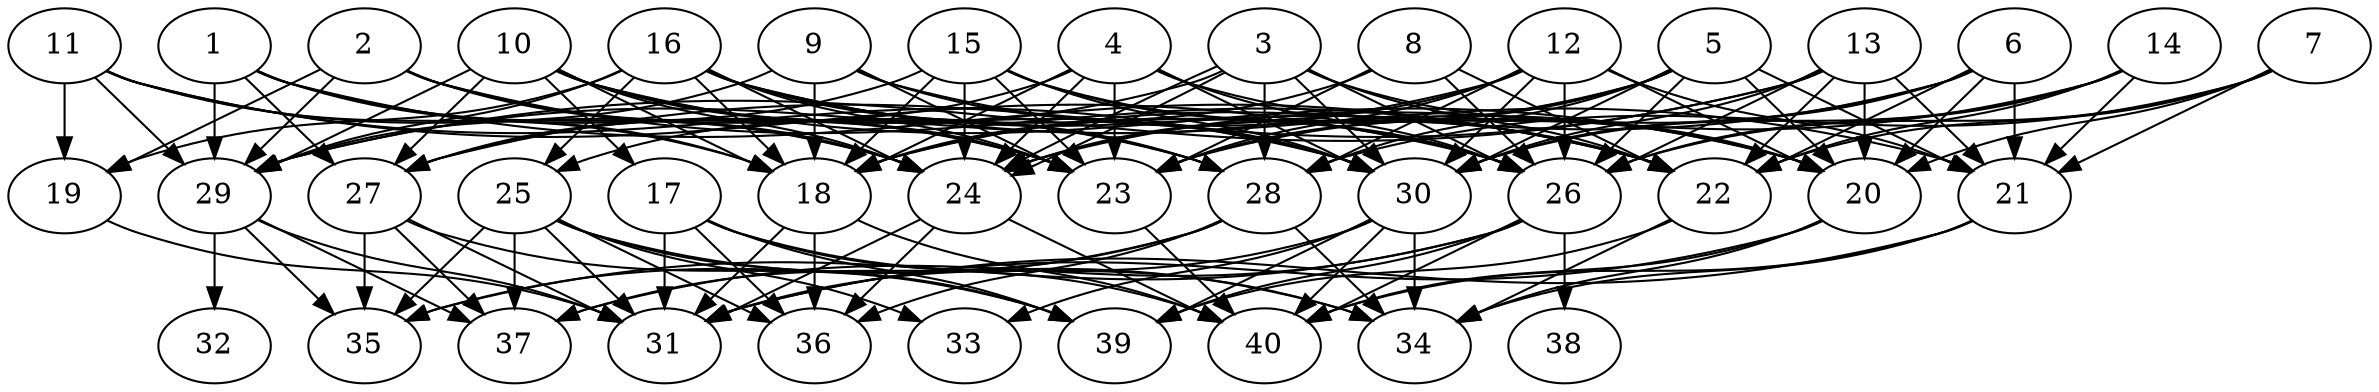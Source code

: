 // DAG (tier=3-complex, mode=data, n=40, ccr=0.522, fat=0.847, density=0.745, regular=0.311, jump=0.289, mindata=4194304, maxdata=33554432)
// DAG automatically generated by daggen at Sun Aug 24 16:33:35 2025
// /home/ermia/Project/Environments/daggen/bin/daggen --dot --ccr 0.522 --fat 0.847 --regular 0.311 --density 0.745 --jump 0.289 --mindata 4194304 --maxdata 33554432 -n 40 
digraph G {
  1 [size="15986675250461119873024", alpha="0.10", expect_size="7993337625230559936512"]
  1 -> 18 [size ="5076862745182208"]
  1 -> 22 [size ="5076862745182208"]
  1 -> 23 [size ="5076862745182208"]
  1 -> 24 [size ="5076862745182208"]
  1 -> 27 [size ="5076862745182208"]
  1 -> 29 [size ="5076862745182208"]
  2 [size="20271785544999364", alpha="0.10", expect_size="10135892772499682"]
  2 -> 19 [size ="1617499749613568"]
  2 -> 22 [size ="1617499749613568"]
  2 -> 23 [size ="1617499749613568"]
  2 -> 24 [size ="1617499749613568"]
  2 -> 28 [size ="1617499749613568"]
  2 -> 29 [size ="1617499749613568"]
  3 [size="1049763373907968000000", alpha="0.08", expect_size="524881686953984000000"]
  3 -> 20 [size ="826325073920000"]
  3 -> 22 [size ="826325073920000"]
  3 -> 24 [size ="826325073920000"]
  3 -> 24 [size ="826325073920000"]
  3 -> 26 [size ="826325073920000"]
  3 -> 27 [size ="826325073920000"]
  3 -> 28 [size ="826325073920000"]
  3 -> 30 [size ="826325073920000"]
  4 [size="8407568809920251904", alpha="0.06", expect_size="4203784404960125952"]
  4 -> 18 [size ="4792057759531008"]
  4 -> 20 [size ="4792057759531008"]
  4 -> 23 [size ="4792057759531008"]
  4 -> 24 [size ="4792057759531008"]
  4 -> 25 [size ="4792057759531008"]
  4 -> 26 [size ="4792057759531008"]
  4 -> 30 [size ="4792057759531008"]
  5 [size="21393137957015084", alpha="0.09", expect_size="10696568978507542"]
  5 -> 18 [size ="1151655961690112"]
  5 -> 20 [size ="1151655961690112"]
  5 -> 21 [size ="1151655961690112"]
  5 -> 23 [size ="1151655961690112"]
  5 -> 24 [size ="1151655961690112"]
  5 -> 26 [size ="1151655961690112"]
  5 -> 28 [size ="1151655961690112"]
  5 -> 30 [size ="1151655961690112"]
  6 [size="252675403955115840", alpha="0.00", expect_size="126337701977557920"]
  6 -> 18 [size ="4003810531868672"]
  6 -> 20 [size ="4003810531868672"]
  6 -> 21 [size ="4003810531868672"]
  6 -> 22 [size ="4003810531868672"]
  6 -> 23 [size ="4003810531868672"]
  6 -> 30 [size ="4003810531868672"]
  7 [size="217836861396311680", alpha="0.15", expect_size="108918430698155840"]
  7 -> 20 [size ="4181303972855808"]
  7 -> 21 [size ="4181303972855808"]
  7 -> 22 [size ="4181303972855808"]
  7 -> 26 [size ="4181303972855808"]
  7 -> 28 [size ="4181303972855808"]
  8 [size="20568390961528720", alpha="0.17", expect_size="10284195480764360"]
  8 -> 18 [size ="455890511593472"]
  8 -> 22 [size ="455890511593472"]
  8 -> 23 [size ="455890511593472"]
  8 -> 26 [size ="455890511593472"]
  9 [size="53432638948907104", alpha="0.12", expect_size="26716319474453552"]
  9 -> 18 [size ="1232239538995200"]
  9 -> 20 [size ="1232239538995200"]
  9 -> 23 [size ="1232239538995200"]
  9 -> 29 [size ="1232239538995200"]
  9 -> 30 [size ="1232239538995200"]
  10 [size="5941824680505445376", alpha="0.18", expect_size="2970912340252722688"]
  10 -> 17 [size ="5044308931510272"]
  10 -> 18 [size ="5044308931510272"]
  10 -> 20 [size ="5044308931510272"]
  10 -> 23 [size ="5044308931510272"]
  10 -> 24 [size ="5044308931510272"]
  10 -> 27 [size ="5044308931510272"]
  10 -> 28 [size ="5044308931510272"]
  10 -> 29 [size ="5044308931510272"]
  10 -> 30 [size ="5044308931510272"]
  11 [size="18480687462520943804416", alpha="0.09", expect_size="9240343731260471902208"]
  11 -> 18 [size ="5592020248690688"]
  11 -> 19 [size ="5592020248690688"]
  11 -> 24 [size ="5592020248690688"]
  11 -> 26 [size ="5592020248690688"]
  11 -> 29 [size ="5592020248690688"]
  11 -> 30 [size ="5592020248690688"]
  12 [size="109626512174656272", alpha="0.01", expect_size="54813256087328136"]
  12 -> 20 [size ="6205771410833408"]
  12 -> 21 [size ="6205771410833408"]
  12 -> 23 [size ="6205771410833408"]
  12 -> 24 [size ="6205771410833408"]
  12 -> 26 [size ="6205771410833408"]
  12 -> 28 [size ="6205771410833408"]
  12 -> 29 [size ="6205771410833408"]
  12 -> 30 [size ="6205771410833408"]
  13 [size="15601675844508716", alpha="0.20", expect_size="7800837922254358"]
  13 -> 20 [size ="1753744878338048"]
  13 -> 21 [size ="1753744878338048"]
  13 -> 22 [size ="1753744878338048"]
  13 -> 26 [size ="1753744878338048"]
  13 -> 27 [size ="1753744878338048"]
  13 -> 29 [size ="1753744878338048"]
  13 -> 30 [size ="1753744878338048"]
  14 [size="163318899965060704", alpha="0.13", expect_size="81659449982530352"]
  14 -> 21 [size ="140874960863232"]
  14 -> 22 [size ="140874960863232"]
  14 -> 24 [size ="140874960863232"]
  14 -> 26 [size ="140874960863232"]
  14 -> 30 [size ="140874960863232"]
  15 [size="14209350931157610", alpha="0.05", expect_size="7104675465578805"]
  15 -> 18 [size ="458739626803200"]
  15 -> 22 [size ="458739626803200"]
  15 -> 23 [size ="458739626803200"]
  15 -> 24 [size ="458739626803200"]
  15 -> 26 [size ="458739626803200"]
  15 -> 27 [size ="458739626803200"]
  15 -> 30 [size ="458739626803200"]
  16 [size="9875635008180628", alpha="0.07", expect_size="4937817504090314"]
  16 -> 18 [size ="321418742988800"]
  16 -> 19 [size ="321418742988800"]
  16 -> 21 [size ="321418742988800"]
  16 -> 22 [size ="321418742988800"]
  16 -> 23 [size ="321418742988800"]
  16 -> 24 [size ="321418742988800"]
  16 -> 25 [size ="321418742988800"]
  16 -> 26 [size ="321418742988800"]
  16 -> 28 [size ="321418742988800"]
  16 -> 29 [size ="321418742988800"]
  17 [size="291293964839085120", alpha="0.15", expect_size="145646982419542560"]
  17 -> 31 [size ="223698137120768"]
  17 -> 34 [size ="223698137120768"]
  17 -> 36 [size ="223698137120768"]
  17 -> 39 [size ="223698137120768"]
  17 -> 40 [size ="223698137120768"]
  18 [size="53972520234135968", alpha="0.08", expect_size="26986260117067984"]
  18 -> 31 [size ="4474695034339328"]
  18 -> 36 [size ="4474695034339328"]
  18 -> 40 [size ="4474695034339328"]
  19 [size="3679241169892985012224", alpha="0.04", expect_size="1839620584946492506112"]
  19 -> 31 [size ="1906611278839808"]
  20 [size="1072598761576818304", alpha="0.10", expect_size="536299380788409152"]
  20 -> 31 [size ="565839870820352"]
  20 -> 34 [size ="565839870820352"]
  20 -> 40 [size ="565839870820352"]
  21 [size="201836952070243136", alpha="0.12", expect_size="100918476035121568"]
  21 -> 31 [size ="3897136856956928"]
  21 -> 34 [size ="3897136856956928"]
  21 -> 40 [size ="3897136856956928"]
  22 [size="407151094161502896128", alpha="0.04", expect_size="203575547080751448064"]
  22 -> 34 [size ="439467798167552"]
  22 -> 39 [size ="439467798167552"]
  23 [size="27641260383720064417792", alpha="0.19", expect_size="13820630191860032208896"]
  23 -> 40 [size ="7313555279839232"]
  24 [size="325524718377826560", alpha="0.01", expect_size="162762359188913280"]
  24 -> 31 [size ="199196967698432"]
  24 -> 36 [size ="199196967698432"]
  24 -> 40 [size ="199196967698432"]
  25 [size="177421224947603520", alpha="0.11", expect_size="88710612473801760"]
  25 -> 31 [size ="7365165620133888"]
  25 -> 33 [size ="7365165620133888"]
  25 -> 34 [size ="7365165620133888"]
  25 -> 35 [size ="7365165620133888"]
  25 -> 36 [size ="7365165620133888"]
  25 -> 37 [size ="7365165620133888"]
  25 -> 39 [size ="7365165620133888"]
  26 [size="60732525262900640", alpha="0.15", expect_size="30366262631450320"]
  26 -> 35 [size ="1742603867389952"]
  26 -> 37 [size ="1742603867389952"]
  26 -> 38 [size ="1742603867389952"]
  26 -> 39 [size ="1742603867389952"]
  26 -> 40 [size ="1742603867389952"]
  27 [size="5287404982350095843328", alpha="0.12", expect_size="2643702491175047921664"]
  27 -> 31 [size ="2428016894410752"]
  27 -> 35 [size ="2428016894410752"]
  27 -> 37 [size ="2428016894410752"]
  27 -> 39 [size ="2428016894410752"]
  28 [size="2076029082799185920", alpha="0.01", expect_size="1038014541399592960"]
  28 -> 34 [size ="2305163716984832"]
  28 -> 35 [size ="2305163716984832"]
  28 -> 36 [size ="2305163716984832"]
  28 -> 37 [size ="2305163716984832"]
  29 [size="35250384026774536192000", alpha="0.02", expect_size="17625192013387268096000"]
  29 -> 31 [size ="8600675365683200"]
  29 -> 32 [size ="8600675365683200"]
  29 -> 35 [size ="8600675365683200"]
  29 -> 37 [size ="8600675365683200"]
  30 [size="16803538813100904", alpha="0.19", expect_size="8401769406550452"]
  30 -> 31 [size ="288258105802752"]
  30 -> 33 [size ="288258105802752"]
  30 -> 34 [size ="288258105802752"]
  30 -> 39 [size ="288258105802752"]
  30 -> 40 [size ="288258105802752"]
  31 [size="7424217788303699968", alpha="0.11", expect_size="3712108894151849984"]
  32 [size="1158792293532520704", alpha="0.03", expect_size="579396146766260352"]
  33 [size="7007907264963152969728", alpha="0.17", expect_size="3503953632481576484864"]
  34 [size="17611592125925427200", alpha="0.07", expect_size="8805796062962713600"]
  35 [size="5906588095209097216", alpha="0.19", expect_size="2953294047604548608"]
  36 [size="56935843197008440", alpha="0.14", expect_size="28467921598504220"]
  37 [size="9219610272567057408", alpha="0.14", expect_size="4609805136283528704"]
  38 [size="47290235350498000", alpha="0.02", expect_size="23645117675249000"]
  39 [size="25769826808970084352000", alpha="0.03", expect_size="12884913404485042176000"]
  40 [size="6178046539908128768", alpha="0.06", expect_size="3089023269954064384"]
}